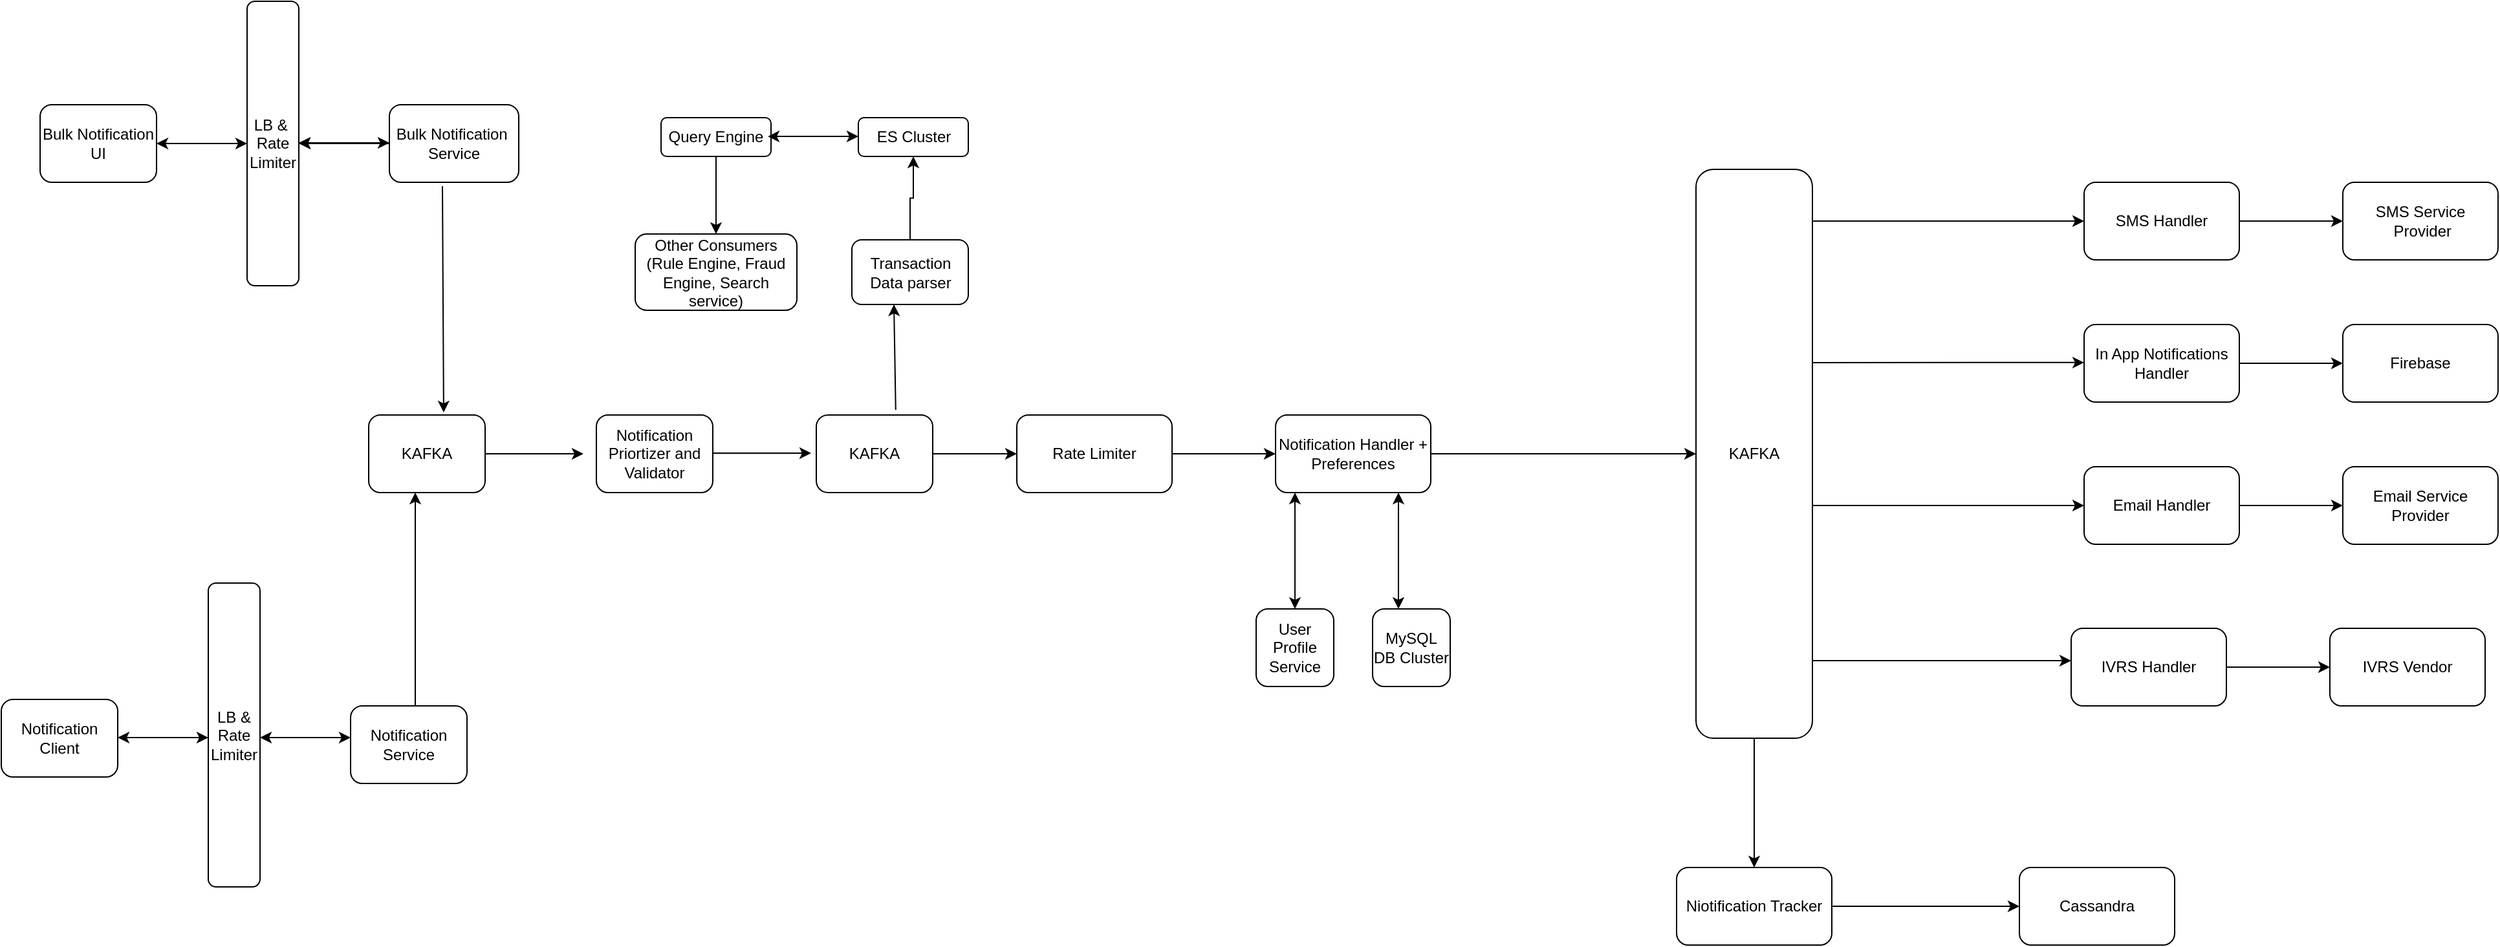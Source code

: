 <mxfile version="17.4.5" type="github">
  <diagram id="io6cInEX-3EckjZlrs5G" name="Page-1">
    <mxGraphModel dx="1051" dy="717" grid="1" gridSize="10" guides="1" tooltips="1" connect="1" arrows="1" fold="1" page="1" pageScale="1" pageWidth="2339" pageHeight="3300" math="0" shadow="0">
      <root>
        <mxCell id="0" />
        <mxCell id="1" parent="0" />
        <mxCell id="RXuY3xGkhf_gVc-PAO3l-1" value="Bulk Notification UI" style="rounded=1;whiteSpace=wrap;html=1;" vertex="1" parent="1">
          <mxGeometry x="70" y="90" width="90" height="60" as="geometry" />
        </mxCell>
        <mxCell id="RXuY3xGkhf_gVc-PAO3l-2" value="LB &amp;amp;&amp;nbsp;&lt;br&gt;Rate&lt;br&gt;Limiter" style="whiteSpace=wrap;html=1;rounded=1;" vertex="1" parent="1">
          <mxGeometry x="230" y="10" width="40" height="220" as="geometry" />
        </mxCell>
        <mxCell id="RXuY3xGkhf_gVc-PAO3l-4" value="" style="endArrow=classic;startArrow=classic;html=1;rounded=0;entryX=0;entryY=0.5;entryDx=0;entryDy=0;" edge="1" parent="1" target="RXuY3xGkhf_gVc-PAO3l-2">
          <mxGeometry width="50" height="50" relative="1" as="geometry">
            <mxPoint x="160" y="120" as="sourcePoint" />
            <mxPoint x="210" y="70" as="targetPoint" />
          </mxGeometry>
        </mxCell>
        <mxCell id="RXuY3xGkhf_gVc-PAO3l-5" value="" style="endArrow=classic;startArrow=classic;html=1;rounded=0;entryX=0;entryY=0.5;entryDx=0;entryDy=0;" edge="1" parent="1">
          <mxGeometry width="50" height="50" relative="1" as="geometry">
            <mxPoint x="270" y="119.5" as="sourcePoint" />
            <mxPoint x="340" y="119.5" as="targetPoint" />
          </mxGeometry>
        </mxCell>
        <mxCell id="RXuY3xGkhf_gVc-PAO3l-27" value="" style="edgeStyle=orthogonalEdgeStyle;rounded=0;orthogonalLoop=1;jettySize=auto;html=1;" edge="1" parent="1" source="RXuY3xGkhf_gVc-PAO3l-6" target="RXuY3xGkhf_gVc-PAO3l-2">
          <mxGeometry relative="1" as="geometry" />
        </mxCell>
        <mxCell id="RXuY3xGkhf_gVc-PAO3l-6" value="Bulk Notification&amp;nbsp;&lt;br&gt;Service" style="rounded=1;whiteSpace=wrap;html=1;" vertex="1" parent="1">
          <mxGeometry x="340" y="90" width="100" height="60" as="geometry" />
        </mxCell>
        <mxCell id="RXuY3xGkhf_gVc-PAO3l-7" value="&amp;nbsp;LB &amp;amp;&amp;nbsp;&lt;br&gt;Rate&lt;br&gt;Limiter" style="whiteSpace=wrap;html=1;rounded=1;" vertex="1" parent="1">
          <mxGeometry x="200" y="460" width="40" height="235" as="geometry" />
        </mxCell>
        <mxCell id="RXuY3xGkhf_gVc-PAO3l-8" value="Notification Client" style="rounded=1;whiteSpace=wrap;html=1;" vertex="1" parent="1">
          <mxGeometry x="40" y="550" width="90" height="60" as="geometry" />
        </mxCell>
        <mxCell id="RXuY3xGkhf_gVc-PAO3l-9" value="" style="endArrow=classic;startArrow=classic;html=1;rounded=0;entryX=0;entryY=0.5;entryDx=0;entryDy=0;" edge="1" parent="1">
          <mxGeometry width="50" height="50" relative="1" as="geometry">
            <mxPoint x="130" y="579.5" as="sourcePoint" />
            <mxPoint x="200" y="579.5" as="targetPoint" />
          </mxGeometry>
        </mxCell>
        <mxCell id="RXuY3xGkhf_gVc-PAO3l-10" value="Notification Service" style="rounded=1;whiteSpace=wrap;html=1;" vertex="1" parent="1">
          <mxGeometry x="310" y="555" width="90" height="60" as="geometry" />
        </mxCell>
        <mxCell id="RXuY3xGkhf_gVc-PAO3l-14" value="" style="endArrow=classic;startArrow=classic;html=1;rounded=0;entryX=0;entryY=0.5;entryDx=0;entryDy=0;" edge="1" parent="1">
          <mxGeometry width="50" height="50" relative="1" as="geometry">
            <mxPoint x="240" y="579.5" as="sourcePoint" />
            <mxPoint x="310" y="579.5" as="targetPoint" />
          </mxGeometry>
        </mxCell>
        <mxCell id="RXuY3xGkhf_gVc-PAO3l-15" value="KAFKA" style="rounded=1;whiteSpace=wrap;html=1;" vertex="1" parent="1">
          <mxGeometry x="324" y="330" width="90" height="60" as="geometry" />
        </mxCell>
        <mxCell id="RXuY3xGkhf_gVc-PAO3l-16" value="" style="endArrow=classic;html=1;rounded=0;entryX=0.4;entryY=1;entryDx=0;entryDy=0;entryPerimeter=0;" edge="1" parent="1" target="RXuY3xGkhf_gVc-PAO3l-15">
          <mxGeometry width="50" height="50" relative="1" as="geometry">
            <mxPoint x="360" y="555" as="sourcePoint" />
            <mxPoint x="410" y="505" as="targetPoint" />
          </mxGeometry>
        </mxCell>
        <mxCell id="RXuY3xGkhf_gVc-PAO3l-17" value="" style="endArrow=classic;html=1;rounded=0;entryX=0.644;entryY=-0.033;entryDx=0;entryDy=0;entryPerimeter=0;exitX=0.41;exitY=1.05;exitDx=0;exitDy=0;exitPerimeter=0;" edge="1" parent="1" source="RXuY3xGkhf_gVc-PAO3l-6" target="RXuY3xGkhf_gVc-PAO3l-15">
          <mxGeometry width="50" height="50" relative="1" as="geometry">
            <mxPoint x="430" y="160" as="sourcePoint" />
            <mxPoint x="540" y="340" as="targetPoint" />
          </mxGeometry>
        </mxCell>
        <mxCell id="RXuY3xGkhf_gVc-PAO3l-18" value="" style="endArrow=classic;html=1;rounded=0;" edge="1" parent="1">
          <mxGeometry width="50" height="50" relative="1" as="geometry">
            <mxPoint x="414" y="360" as="sourcePoint" />
            <mxPoint x="490" y="360" as="targetPoint" />
          </mxGeometry>
        </mxCell>
        <mxCell id="RXuY3xGkhf_gVc-PAO3l-19" value="Notification Priortizer and Validator" style="rounded=1;whiteSpace=wrap;html=1;" vertex="1" parent="1">
          <mxGeometry x="500" y="330" width="90" height="60" as="geometry" />
        </mxCell>
        <mxCell id="RXuY3xGkhf_gVc-PAO3l-20" value="" style="endArrow=classic;html=1;rounded=0;" edge="1" parent="1">
          <mxGeometry width="50" height="50" relative="1" as="geometry">
            <mxPoint x="590" y="359.52" as="sourcePoint" />
            <mxPoint x="666" y="359.52" as="targetPoint" />
          </mxGeometry>
        </mxCell>
        <mxCell id="RXuY3xGkhf_gVc-PAO3l-36" value="" style="edgeStyle=orthogonalEdgeStyle;rounded=0;orthogonalLoop=1;jettySize=auto;html=1;" edge="1" parent="1" source="RXuY3xGkhf_gVc-PAO3l-21" target="RXuY3xGkhf_gVc-PAO3l-35">
          <mxGeometry relative="1" as="geometry" />
        </mxCell>
        <mxCell id="RXuY3xGkhf_gVc-PAO3l-21" value="KAFKA" style="rounded=1;whiteSpace=wrap;html=1;" vertex="1" parent="1">
          <mxGeometry x="670" y="330" width="90" height="60" as="geometry" />
        </mxCell>
        <mxCell id="RXuY3xGkhf_gVc-PAO3l-22" value="" style="endArrow=classic;html=1;rounded=0;exitX=0.682;exitY=-0.067;exitDx=0;exitDy=0;exitPerimeter=0;" edge="1" parent="1" source="RXuY3xGkhf_gVc-PAO3l-21">
          <mxGeometry width="50" height="50" relative="1" as="geometry">
            <mxPoint x="730" y="314.5" as="sourcePoint" />
            <mxPoint x="730" y="244.5" as="targetPoint" />
          </mxGeometry>
        </mxCell>
        <mxCell id="RXuY3xGkhf_gVc-PAO3l-25" value="" style="edgeStyle=orthogonalEdgeStyle;rounded=0;orthogonalLoop=1;jettySize=auto;html=1;" edge="1" parent="1" source="RXuY3xGkhf_gVc-PAO3l-23" target="RXuY3xGkhf_gVc-PAO3l-24">
          <mxGeometry relative="1" as="geometry" />
        </mxCell>
        <mxCell id="RXuY3xGkhf_gVc-PAO3l-23" value="Transaction Data parser" style="rounded=1;whiteSpace=wrap;html=1;" vertex="1" parent="1">
          <mxGeometry x="697.5" y="194.5" width="90" height="50" as="geometry" />
        </mxCell>
        <mxCell id="RXuY3xGkhf_gVc-PAO3l-24" value="ES Cluster" style="whiteSpace=wrap;html=1;rounded=1;" vertex="1" parent="1">
          <mxGeometry x="702.5" y="100" width="85" height="30" as="geometry" />
        </mxCell>
        <mxCell id="RXuY3xGkhf_gVc-PAO3l-32" value="" style="edgeStyle=orthogonalEdgeStyle;rounded=0;orthogonalLoop=1;jettySize=auto;html=1;entryX=0.5;entryY=0;entryDx=0;entryDy=0;" edge="1" parent="1" source="RXuY3xGkhf_gVc-PAO3l-26" target="RXuY3xGkhf_gVc-PAO3l-31">
          <mxGeometry relative="1" as="geometry" />
        </mxCell>
        <mxCell id="RXuY3xGkhf_gVc-PAO3l-26" value="Query Engine" style="whiteSpace=wrap;html=1;rounded=1;" vertex="1" parent="1">
          <mxGeometry x="550" y="100" width="85" height="30" as="geometry" />
        </mxCell>
        <mxCell id="RXuY3xGkhf_gVc-PAO3l-30" value="" style="endArrow=classic;startArrow=classic;html=1;rounded=0;entryX=0;entryY=0.5;entryDx=0;entryDy=0;" edge="1" parent="1">
          <mxGeometry width="50" height="50" relative="1" as="geometry">
            <mxPoint x="632.5" y="114.52" as="sourcePoint" />
            <mxPoint x="702.5" y="114.52" as="targetPoint" />
          </mxGeometry>
        </mxCell>
        <mxCell id="RXuY3xGkhf_gVc-PAO3l-31" value="&lt;span&gt;Other Consumers&lt;/span&gt;&lt;br&gt;&lt;span&gt;(Rule Engine, Fraud Engine, Search service)&lt;/span&gt;" style="whiteSpace=wrap;html=1;rounded=1;" vertex="1" parent="1">
          <mxGeometry x="530" y="190" width="125" height="59" as="geometry" />
        </mxCell>
        <mxCell id="RXuY3xGkhf_gVc-PAO3l-38" value="" style="edgeStyle=orthogonalEdgeStyle;rounded=0;orthogonalLoop=1;jettySize=auto;html=1;" edge="1" parent="1" source="RXuY3xGkhf_gVc-PAO3l-35" target="RXuY3xGkhf_gVc-PAO3l-37">
          <mxGeometry relative="1" as="geometry" />
        </mxCell>
        <mxCell id="RXuY3xGkhf_gVc-PAO3l-35" value="Rate Limiter" style="whiteSpace=wrap;html=1;rounded=1;" vertex="1" parent="1">
          <mxGeometry x="825" y="330" width="120" height="60" as="geometry" />
        </mxCell>
        <mxCell id="RXuY3xGkhf_gVc-PAO3l-44" value="" style="edgeStyle=orthogonalEdgeStyle;rounded=0;orthogonalLoop=1;jettySize=auto;html=1;" edge="1" parent="1" source="RXuY3xGkhf_gVc-PAO3l-37" target="RXuY3xGkhf_gVc-PAO3l-43">
          <mxGeometry relative="1" as="geometry" />
        </mxCell>
        <mxCell id="RXuY3xGkhf_gVc-PAO3l-37" value="Notification Handler + Preferences" style="whiteSpace=wrap;html=1;rounded=1;" vertex="1" parent="1">
          <mxGeometry x="1025" y="330" width="120" height="60" as="geometry" />
        </mxCell>
        <mxCell id="RXuY3xGkhf_gVc-PAO3l-39" value="" style="endArrow=classic;startArrow=classic;html=1;rounded=0;" edge="1" parent="1">
          <mxGeometry width="50" height="50" relative="1" as="geometry">
            <mxPoint x="1040" y="480" as="sourcePoint" />
            <mxPoint x="1040" y="390" as="targetPoint" />
          </mxGeometry>
        </mxCell>
        <mxCell id="RXuY3xGkhf_gVc-PAO3l-40" value="" style="endArrow=classic;startArrow=classic;html=1;rounded=0;" edge="1" parent="1">
          <mxGeometry width="50" height="50" relative="1" as="geometry">
            <mxPoint x="1120" y="480.0" as="sourcePoint" />
            <mxPoint x="1120" y="390.0" as="targetPoint" />
          </mxGeometry>
        </mxCell>
        <mxCell id="RXuY3xGkhf_gVc-PAO3l-41" value="User Profile Service" style="rounded=1;whiteSpace=wrap;html=1;" vertex="1" parent="1">
          <mxGeometry x="1010" y="480" width="60" height="60" as="geometry" />
        </mxCell>
        <mxCell id="RXuY3xGkhf_gVc-PAO3l-42" value="MySQL DB Cluster" style="rounded=1;whiteSpace=wrap;html=1;" vertex="1" parent="1">
          <mxGeometry x="1100" y="480" width="60" height="60" as="geometry" />
        </mxCell>
        <mxCell id="RXuY3xGkhf_gVc-PAO3l-46" value="" style="edgeStyle=orthogonalEdgeStyle;rounded=0;orthogonalLoop=1;jettySize=auto;html=1;" edge="1" parent="1" source="RXuY3xGkhf_gVc-PAO3l-43" target="RXuY3xGkhf_gVc-PAO3l-45">
          <mxGeometry relative="1" as="geometry" />
        </mxCell>
        <mxCell id="RXuY3xGkhf_gVc-PAO3l-50" value="" style="edgeStyle=orthogonalEdgeStyle;rounded=0;orthogonalLoop=1;jettySize=auto;html=1;" edge="1" parent="1" source="RXuY3xGkhf_gVc-PAO3l-43" target="RXuY3xGkhf_gVc-PAO3l-49">
          <mxGeometry relative="1" as="geometry">
            <Array as="points">
              <mxPoint x="1590" y="400" />
              <mxPoint x="1590" y="400" />
            </Array>
          </mxGeometry>
        </mxCell>
        <mxCell id="RXuY3xGkhf_gVc-PAO3l-43" value="KAFKA" style="whiteSpace=wrap;html=1;rounded=1;" vertex="1" parent="1">
          <mxGeometry x="1350" y="140" width="90" height="440" as="geometry" />
        </mxCell>
        <mxCell id="RXuY3xGkhf_gVc-PAO3l-48" value="" style="edgeStyle=orthogonalEdgeStyle;rounded=0;orthogonalLoop=1;jettySize=auto;html=1;" edge="1" parent="1" source="RXuY3xGkhf_gVc-PAO3l-45" target="RXuY3xGkhf_gVc-PAO3l-47">
          <mxGeometry relative="1" as="geometry" />
        </mxCell>
        <mxCell id="RXuY3xGkhf_gVc-PAO3l-45" value="Niotification Tracker" style="whiteSpace=wrap;html=1;rounded=1;" vertex="1" parent="1">
          <mxGeometry x="1335" y="680" width="120" height="60" as="geometry" />
        </mxCell>
        <mxCell id="RXuY3xGkhf_gVc-PAO3l-47" value="Cassandra" style="whiteSpace=wrap;html=1;rounded=1;" vertex="1" parent="1">
          <mxGeometry x="1600" y="680" width="120" height="60" as="geometry" />
        </mxCell>
        <mxCell id="RXuY3xGkhf_gVc-PAO3l-58" value="" style="edgeStyle=orthogonalEdgeStyle;rounded=0;orthogonalLoop=1;jettySize=auto;html=1;" edge="1" parent="1" source="RXuY3xGkhf_gVc-PAO3l-49" target="RXuY3xGkhf_gVc-PAO3l-57">
          <mxGeometry relative="1" as="geometry" />
        </mxCell>
        <mxCell id="RXuY3xGkhf_gVc-PAO3l-49" value="Email Handler" style="whiteSpace=wrap;html=1;rounded=1;" vertex="1" parent="1">
          <mxGeometry x="1650" y="370" width="120" height="60" as="geometry" />
        </mxCell>
        <mxCell id="RXuY3xGkhf_gVc-PAO3l-51" value="" style="edgeStyle=orthogonalEdgeStyle;rounded=0;orthogonalLoop=1;jettySize=auto;html=1;" edge="1" parent="1">
          <mxGeometry relative="1" as="geometry">
            <mxPoint x="1440" y="520" as="sourcePoint" />
            <mxPoint x="1640" y="520" as="targetPoint" />
          </mxGeometry>
        </mxCell>
        <mxCell id="RXuY3xGkhf_gVc-PAO3l-64" value="" style="edgeStyle=orthogonalEdgeStyle;rounded=0;orthogonalLoop=1;jettySize=auto;html=1;" edge="1" parent="1" source="RXuY3xGkhf_gVc-PAO3l-52" target="RXuY3xGkhf_gVc-PAO3l-63">
          <mxGeometry relative="1" as="geometry" />
        </mxCell>
        <mxCell id="RXuY3xGkhf_gVc-PAO3l-52" value="IVRS Handler" style="whiteSpace=wrap;html=1;rounded=1;" vertex="1" parent="1">
          <mxGeometry x="1640" y="495" width="120" height="60" as="geometry" />
        </mxCell>
        <mxCell id="RXuY3xGkhf_gVc-PAO3l-53" value="" style="edgeStyle=orthogonalEdgeStyle;rounded=0;orthogonalLoop=1;jettySize=auto;html=1;" edge="1" parent="1">
          <mxGeometry relative="1" as="geometry">
            <mxPoint x="1440" y="289.44" as="sourcePoint" />
            <mxPoint x="1650" y="289.44" as="targetPoint" />
            <Array as="points">
              <mxPoint x="1580" y="289.44" />
              <mxPoint x="1580" y="289.44" />
            </Array>
          </mxGeometry>
        </mxCell>
        <mxCell id="RXuY3xGkhf_gVc-PAO3l-62" value="" style="edgeStyle=orthogonalEdgeStyle;rounded=0;orthogonalLoop=1;jettySize=auto;html=1;" edge="1" parent="1" source="RXuY3xGkhf_gVc-PAO3l-54" target="RXuY3xGkhf_gVc-PAO3l-61">
          <mxGeometry relative="1" as="geometry" />
        </mxCell>
        <mxCell id="RXuY3xGkhf_gVc-PAO3l-54" value="&lt;span&gt;In App Notifications Handler&lt;/span&gt;" style="whiteSpace=wrap;html=1;rounded=1;" vertex="1" parent="1">
          <mxGeometry x="1650" y="260" width="120" height="60" as="geometry" />
        </mxCell>
        <mxCell id="RXuY3xGkhf_gVc-PAO3l-55" value="" style="edgeStyle=orthogonalEdgeStyle;rounded=0;orthogonalLoop=1;jettySize=auto;html=1;" edge="1" parent="1">
          <mxGeometry relative="1" as="geometry">
            <mxPoint x="1440" y="180" as="sourcePoint" />
            <mxPoint x="1650" y="180" as="targetPoint" />
            <Array as="points">
              <mxPoint x="1580" y="180" />
              <mxPoint x="1580" y="180" />
            </Array>
          </mxGeometry>
        </mxCell>
        <mxCell id="RXuY3xGkhf_gVc-PAO3l-60" value="" style="edgeStyle=orthogonalEdgeStyle;rounded=0;orthogonalLoop=1;jettySize=auto;html=1;" edge="1" parent="1" source="RXuY3xGkhf_gVc-PAO3l-56" target="RXuY3xGkhf_gVc-PAO3l-59">
          <mxGeometry relative="1" as="geometry" />
        </mxCell>
        <mxCell id="RXuY3xGkhf_gVc-PAO3l-56" value="&lt;span&gt;SMS Handler&lt;/span&gt;" style="whiteSpace=wrap;html=1;rounded=1;" vertex="1" parent="1">
          <mxGeometry x="1650" y="150" width="120" height="60" as="geometry" />
        </mxCell>
        <mxCell id="RXuY3xGkhf_gVc-PAO3l-57" value="Email Service Provider" style="whiteSpace=wrap;html=1;rounded=1;" vertex="1" parent="1">
          <mxGeometry x="1850" y="370" width="120" height="60" as="geometry" />
        </mxCell>
        <mxCell id="RXuY3xGkhf_gVc-PAO3l-59" value="SMS Service&lt;br&gt;&amp;nbsp;Provider" style="whiteSpace=wrap;html=1;rounded=1;" vertex="1" parent="1">
          <mxGeometry x="1850" y="150" width="120" height="60" as="geometry" />
        </mxCell>
        <mxCell id="RXuY3xGkhf_gVc-PAO3l-61" value="Firebase" style="whiteSpace=wrap;html=1;rounded=1;" vertex="1" parent="1">
          <mxGeometry x="1850" y="260" width="120" height="60" as="geometry" />
        </mxCell>
        <mxCell id="RXuY3xGkhf_gVc-PAO3l-63" value="IVRS Vendor" style="whiteSpace=wrap;html=1;rounded=1;" vertex="1" parent="1">
          <mxGeometry x="1840" y="495" width="120" height="60" as="geometry" />
        </mxCell>
      </root>
    </mxGraphModel>
  </diagram>
</mxfile>
